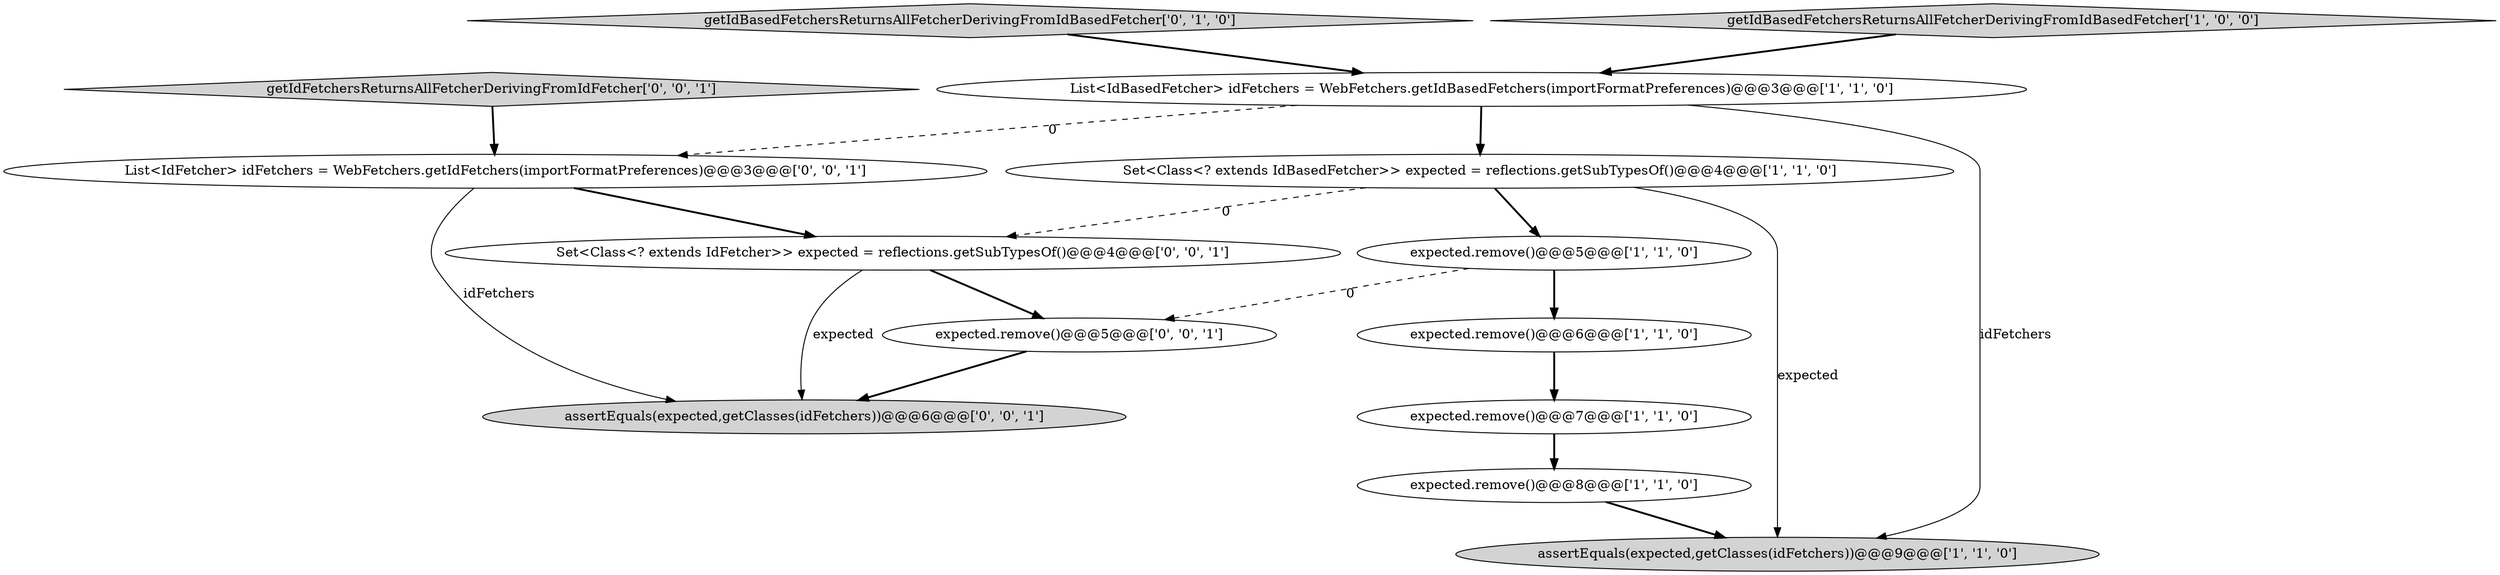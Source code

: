 digraph {
5 [style = filled, label = "expected.remove()@@@6@@@['1', '1', '0']", fillcolor = white, shape = ellipse image = "AAA0AAABBB1BBB"];
7 [style = filled, label = "assertEquals(expected,getClasses(idFetchers))@@@9@@@['1', '1', '0']", fillcolor = lightgray, shape = ellipse image = "AAA0AAABBB1BBB"];
3 [style = filled, label = "Set<Class<? extends IdBasedFetcher>> expected = reflections.getSubTypesOf()@@@4@@@['1', '1', '0']", fillcolor = white, shape = ellipse image = "AAA0AAABBB1BBB"];
8 [style = filled, label = "getIdBasedFetchersReturnsAllFetcherDerivingFromIdBasedFetcher['0', '1', '0']", fillcolor = lightgray, shape = diamond image = "AAA0AAABBB2BBB"];
9 [style = filled, label = "assertEquals(expected,getClasses(idFetchers))@@@6@@@['0', '0', '1']", fillcolor = lightgray, shape = ellipse image = "AAA0AAABBB3BBB"];
10 [style = filled, label = "expected.remove()@@@5@@@['0', '0', '1']", fillcolor = white, shape = ellipse image = "AAA0AAABBB3BBB"];
12 [style = filled, label = "Set<Class<? extends IdFetcher>> expected = reflections.getSubTypesOf()@@@4@@@['0', '0', '1']", fillcolor = white, shape = ellipse image = "AAA0AAABBB3BBB"];
4 [style = filled, label = "expected.remove()@@@5@@@['1', '1', '0']", fillcolor = white, shape = ellipse image = "AAA0AAABBB1BBB"];
11 [style = filled, label = "getIdFetchersReturnsAllFetcherDerivingFromIdFetcher['0', '0', '1']", fillcolor = lightgray, shape = diamond image = "AAA0AAABBB3BBB"];
2 [style = filled, label = "getIdBasedFetchersReturnsAllFetcherDerivingFromIdBasedFetcher['1', '0', '0']", fillcolor = lightgray, shape = diamond image = "AAA0AAABBB1BBB"];
1 [style = filled, label = "List<IdBasedFetcher> idFetchers = WebFetchers.getIdBasedFetchers(importFormatPreferences)@@@3@@@['1', '1', '0']", fillcolor = white, shape = ellipse image = "AAA0AAABBB1BBB"];
0 [style = filled, label = "expected.remove()@@@8@@@['1', '1', '0']", fillcolor = white, shape = ellipse image = "AAA0AAABBB1BBB"];
6 [style = filled, label = "expected.remove()@@@7@@@['1', '1', '0']", fillcolor = white, shape = ellipse image = "AAA0AAABBB1BBB"];
13 [style = filled, label = "List<IdFetcher> idFetchers = WebFetchers.getIdFetchers(importFormatPreferences)@@@3@@@['0', '0', '1']", fillcolor = white, shape = ellipse image = "AAA0AAABBB3BBB"];
1->3 [style = bold, label=""];
8->1 [style = bold, label=""];
10->9 [style = bold, label=""];
12->10 [style = bold, label=""];
6->0 [style = bold, label=""];
13->12 [style = bold, label=""];
1->13 [style = dashed, label="0"];
13->9 [style = solid, label="idFetchers"];
5->6 [style = bold, label=""];
1->7 [style = solid, label="idFetchers"];
3->12 [style = dashed, label="0"];
12->9 [style = solid, label="expected"];
4->10 [style = dashed, label="0"];
4->5 [style = bold, label=""];
3->4 [style = bold, label=""];
2->1 [style = bold, label=""];
11->13 [style = bold, label=""];
0->7 [style = bold, label=""];
3->7 [style = solid, label="expected"];
}
